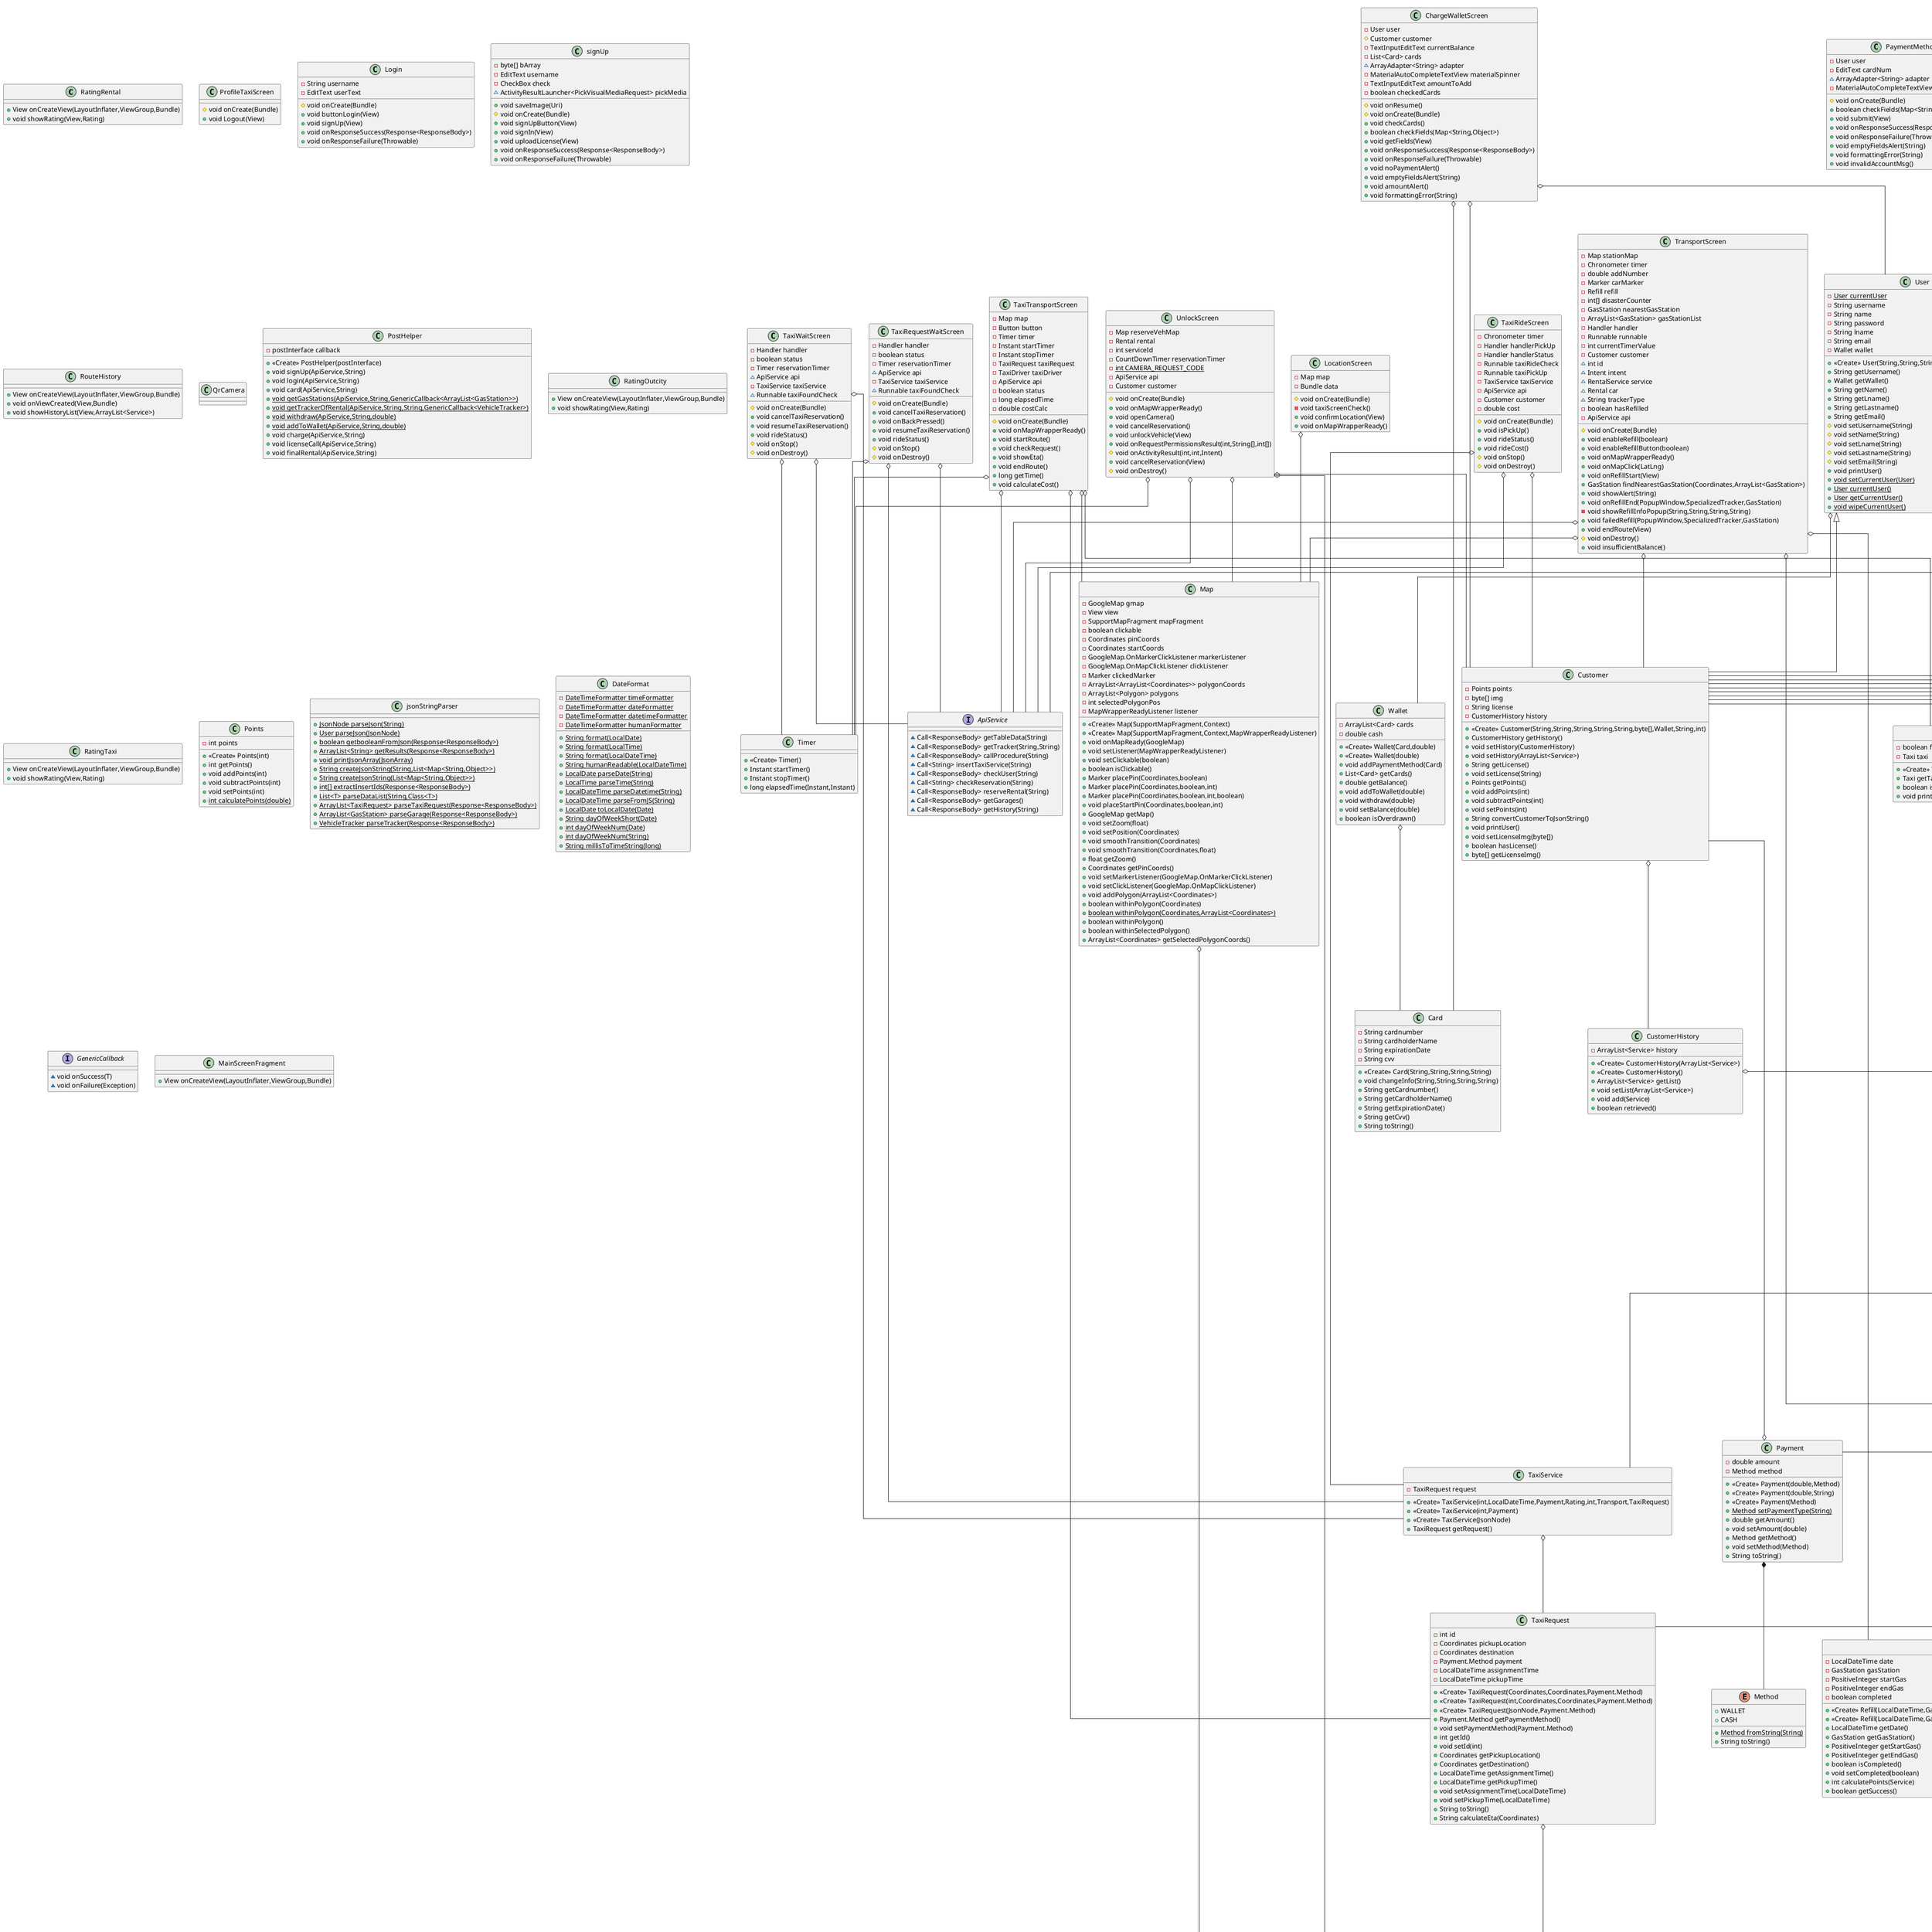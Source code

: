 @startuml

skinparam linetype ortho

class RatingRental {
+ View onCreateView(LayoutInflater,ViewGroup,Bundle)
+ void showRating(View,Rating)
}

class TaxiWaitScreen {
- Handler handler
- boolean status
- Timer reservationTimer
~ ApiService api
- TaxiService taxiService
~ Runnable taxiFoundCheck
# void onCreate(Bundle)
+ void cancelTaxiReservation()
+ void resumeTaxiReservation()
+ void rideStatus()
# void onStop()
# void onDestroy()
}


abstract class Transport {
- int id
- String model
- String manufacturer
- String manuf_year
+ <<Create>> Transport(int,String,String,String)
+ <<Create>> Transport()
+ String getModel()
+ String getManufacturer()
+ String getManufYear()
+ int getId()
+ String getTitle()
}


class RatingScreen {
- int servicePos
- Service service
- Customer customer
# void onCreate(Bundle)
+ void submit(View)
+ boolean validateRating(Float,Float,String)
- void saveRating(Float,Float,String)
}

class TaxiTransportScreen {
- Map map
- Button button
- Timer timer
- Instant startTimer
- Instant stopTimer
- TaxiRequest taxiRequest
- TaxiDriver taxiDriver
- ApiService api
- boolean status
- long elapsedTime
- double costCalc
# void onCreate(Bundle)
+ void onMapWrapperReady()
+ void startRoute()
+ void checkRequest()
+ void showEta()
+ void endRoute()
+ long getTime()
+ void calculateCost()
}


class Tracker {
- Coordinates coords
+ <<Create>> Tracker(double,double)
+ <<Create>> Tracker(Coordinates)
+ <<Create>> Tracker(LatLng)
+ void getCoordsFromDatabase()
+ Coordinates getCoords()
+ void setCoords(Coordinates)
}


class GasStation {
- int id
- Coordinates coords
- double gasPrice
+ <<Create>> GasStation(int,Coordinates,double)
+ int getid()
+ Coordinates getCoords()
+ double getGasPrice()
+ double calculateGasPrice(int)
+ String toString()
}


interface ApiService {
~ Call<ResponseBody> getTableData(String)
~ Call<ResponseBody> getTracker(String,String)
~ Call<ResponseBody> callProcedure(String)
~ Call<String> insertTaxiService(String)
~ Call<ResponseBody> checkUser(String)
~ Call<String> checkReservation(String)
~ Call<ResponseBody> reserveRental(String)
~ Call<ResponseBody> getGarages()
~ Call<ResponseBody> getHistory(String)
}

enum RatingType {
+  RENTAL
+  OUTCITY
+  TAXI
}

class MainScreen {
~ Customer customer
# void onCreate(Bundle)
+ void inCity(View)
+ void toCoupons(View)
+ void outCity(View)
+ void addCardButton2(View)
+ void chargeWallet(View)
+ void addLicenseButton(View)
+ void logout(View)
+ void overdrawnError()
+ void licenseErrorMsg()
}


class ProfileTaxiScreen {
# void onCreate(Bundle)
+ void Logout(View)
}

class TaxiRideScreen {
- Chronometer timer
- Handler handlerPickUp
- Handler handlerStatus
- Runnable taxiRideCheck
- Runnable taxiPickUp
- TaxiService taxiService
- ApiService api
- Customer customer
- double cost
# void onCreate(Bundle)
+ void isPickUp()
+ void rideStatus()
+ void rideCost()
# void onStop()
# void onDestroy()
}


class OutCityCar {
+ <<Create>> OutCityCar(String,double,int,int,String,String,String)
+ <<Create>> OutCityCar(JsonNode)
}

class InCityVehicleScreen {
- Intent locationIntent
- ActivityResultLauncher<Intent> activityResultLauncher
- Map vehicleMap
- Coordinates selectedCoords
- Bundle locationScreenData
- VehicleListAdapter vehicleListAdapter
- String type
- int markerIcon
# void onCreate(Bundle)
+ void onMapWrapperReady()
+ boolean onMarkerClick(Marker)
+ void onItemClick(AdapterView<?>,View,int,long)
+ void inputLocation(View)
+ void onActivityResult(ActivityResult)
+ void getVehicles(GenericCallback<ArrayList<Rental>>)
}


class ElectricScooter {
+ <<Create>> ElectricScooter(boolean,int,String,String,String,double,Coordinates)
+ <<Create>> ElectricScooter()
+ <<Create>> ElectricScooter(JsonNode)
+ boolean requiresLicense()
+ boolean validLicense(String)
+ String toString()
}

class Coupon {
- int id
- String name
- int points
- double money
- LocalDateTime expirationDate
- int supply
+ <<Create>> Coupon(int,String,int,double,LocalDateTime,int)
+ <<Create>> Coupon(JsonNode)
+ int getId()
+ String getName()
+ int getPoints()
+ double getMoney()
+ LocalDateTime getExpirationDate()
+ int getSupply()
+ String toString()
+ void updateSupply(int)
+ void updateSupply()
+ boolean limited()
+ boolean hasExpired()
}


class Taxi {
- String licence_plate
- Coordinates coords
+ <<Create>> Taxi(int,String,String,String,String,double,double)
+ <<Create>> Taxi(int,String,String,String,String,Coordinates)
+ <<Create>> Taxi(int,String,String,String,String)
+ <<Create>> Taxi(JsonNode)
+ String getLicence_plate()
+ void setLicence_plate(String)
+ Coordinates getCoords()
+ void setCoords(Coordinates)
+ void gpsLocation()
}


class LicenseScreen {
- ImageView image
# byte[] bArray
- User user
- Customer customer
- TextView text
- long fileSize
- String fileExtension
~ ActivityResultLauncher<PickVisualMediaRequest> pickMedia
# void onCreate(Bundle)
+ void saveImage(Uri)
+ void showImage(byte[])
+ void attachPhoto(View)
+ void onSubmit(View)
+ void onResponseSuccess(Response<ResponseBody>)
+ void onResponseFailure(Throwable)
- long getFileSize(Uri)
- String getFileExtension(Uri)
- String getPathFromUri(Uri)
- boolean isImageExtension(String)
}


class TaxiRequest {
- int id
- Coordinates pickupLocation
- Coordinates destination
- Payment.Method payment
- LocalDateTime assignmentTime
- LocalDateTime pickupTime
+ <<Create>> TaxiRequest(Coordinates,Coordinates,Payment.Method)
+ <<Create>> TaxiRequest(int,Coordinates,Coordinates,Payment.Method)
+ <<Create>> TaxiRequest(JsonNode,Payment.Method)
+ Payment.Method getPaymentMethod()
+ void setPaymentMethod(Payment.Method)
+ int getId()
+ void setId(int)
+ Coordinates getPickupLocation()
+ Coordinates getDestination()
+ LocalDateTime getAssignmentTime()
+ LocalDateTime getPickupTime()
+ void setAssignmentTime(LocalDateTime)
+ void setPickupTime(LocalDateTime)
+ String toString()
+ String calculateEta(Coordinates)
}


class CityCar {
- String license_plate
+ <<Create>> CityCar(String,boolean,int,String,String,String,double,Coordinates,PositiveInteger)
+ <<Create>> CityCar()
+ <<Create>> CityCar(JsonNode)
+ boolean requiresLicense()
+ boolean validLicense(String)
+ String getLicensePlate()
+ String toString()
}

class OfferScreen {
~ Customer customer
~ TextView balanceField
~ OfferListAdapter adapter
~ ArrayList<Coupon> data
# void onCreate(Bundle)
+ void updateFields()
+ void onClick(View)
- void redeem(Coupon)
+ void noOffersMsg()
+ void insufficientPointsMsg()
+ void expiredMsg()
+ void outOfStockMsg()
}

class GarageListAdapter {
- Context context
- ArrayList<Garage> garages
- int icon
+ <<Create>> GarageListAdapter(Context,ArrayList<Garage>)
+ int getCount()
+ Object getItem(int)
+ long getItemId(int)
+ View getView(int,View,ViewGroup)
}

class Bicycle {
+ <<Create>> Bicycle(boolean,int,String,String,String,double,Coordinates)
+ <<Create>> Bicycle()
+ <<Create>> Bicycle(JsonNode)
+ boolean requiresLicense()
+ boolean validLicense(String)
+ String toString()
}

class TaxiService {
- TaxiRequest request
+ <<Create>> TaxiService(int,LocalDateTime,Payment,Rating,int,Transport,TaxiRequest)
+ <<Create>> TaxiService(int,Payment)
+ <<Create>> TaxiService(JsonNode)
+ TaxiRequest getRequest()
}


class Location {
- String address
+ <<Create>> Location(double,double,String)
+ <<Create>> Location(Coordinates,String)
+ String getAddress()
}

abstract class Rental {
- double rate
- VehicleTracker tracker
- boolean freeStatus
+ <<Create>> Rental(boolean,int,String,String,String,double,Coordinates)
+ <<Create>> Rental()
+ <<Create>> Rental(boolean,int,String,String,String,double,VehicleTracker)
+ double getRate()
+ boolean isFree()
+ void setFreeStatus(boolean)
+ VehicleTracker getTracker()
+ {abstract}boolean requiresLicense()
+ {abstract}boolean validLicense(String)
+ {abstract}String toString()
+ boolean acceptsGas()
+ double calculateCharge(double)
+ void setTracker(VehicleTracker)
}

class User {
- {static} User currentUser
- String username
- String name
- String password
- String lname
- String email
- Wallet wallet
+ <<Create>> User(String,String,String,String,String,Wallet)
+ String getUsername()
+ Wallet getWallet()
+ String getName()
+ String getLname()
+ String getLastname()
+ String getEmail()
# void setUsername(String)
# void setName(String)
# void setLname(String)
# void setLastname(String)
# void setEmail(String)
+ void printUser()
+ {static} void setCurrentUser(User)
+ {static} User currentUser()
+ {static} User getCurrentUser()
+ {static} void wipeCurrentUser()
}

class Login {
- String username
- EditText userText
# void onCreate(Bundle)
+ void buttonLogin(View)
+ void signUp(View)
+ void onResponseSuccess(Response<ResponseBody>)
+ void onResponseFailure(Throwable)
}

class Payment {
- double amount
- Method method
+ <<Create>> Payment(double,Method)
+ <<Create>> Payment(double,String)
+ <<Create>> Payment(Method)
+ {static} Method setPaymentType(String)
+ double getAmount()
+ void setAmount(double)
+ Method getMethod()
+ void setMethod(Method)
+ String toString()
}


enum Method {
+  WALLET
+  CASH
+ {static} Method fromString(String)
+ String toString()
}


class UnlockScreen {
- Map reserveVehMap
- Rental rental
- int serviceId
- CountDownTimer reservationTimer
- {static} int CAMERA_REQUEST_CODE
- ApiService api
- Customer customer
# void onCreate(Bundle)
+ void onMapWrapperReady()
+ void openCamera()
+ void cancelReservation()
+ void unlockVehicle(View)
+ void onRequestPermissionsResult(int,String[],int[])
# void onActivityResult(int,int,Intent)
+ void cancelReservation(View)
# void onDestroy()
}


abstract class Service {
- int id
- LocalDateTime creationDate
- Payment payment
- Rating rating
- Transport transport
- int earnedPoints
+ <<Create>> Service(int,LocalDateTime,Payment,Rating,int,Transport)
+ <<Create>> Service(int,Payment)
+ Rating rate(Float,Float,String)
+ Rating getRating()
+ Transport getTransport()
+ LocalDateTime getCreationDate()
+ int getId()
+ Payment getPayment()
+ void addPoints(int)
+ int getPoints()
+ Payment.Method getPaymentMethod()
+ String toString()
+ void setPayment(Payment)
}


class GarageReservationForm {
- OutCityTransport vehicle
- Garage garage
- Date selectedDate
- int hours
- int minutes
- int daysToRent
~ Customer customer
# void onCreate(Bundle)
+ void onDatetimeClick(View)
+ void onCancel(View)
+ void onSubmit(View)
+ void onClose(View)
+ void invalidFormMsg(String,String)
+ void noMoneyMsg()
}


class TaxiRequestsScreen {
- RecyclerView requestView
- TaxiRequestAdapter requestAdapter
- TaxiDriver taxiDriver
~ ApiService api
# void onCreate(Bundle)
+ void taxiRequestSelect()
+ void taxiRequestSelect(View)
}


class Map {
- GoogleMap gmap
- View view
- SupportMapFragment mapFragment
- boolean clickable
- Coordinates pinCoords
- Coordinates startCoords
- GoogleMap.OnMarkerClickListener markerListener
- GoogleMap.OnMapClickListener clickListener
- Marker clickedMarker
- ArrayList<ArrayList<Coordinates>> polygonCoords
- ArrayList<Polygon> polygons
- int selectedPolygonPos
- MapWrapperReadyListener listener
+ <<Create>> Map(SupportMapFragment,Context)
+ <<Create>> Map(SupportMapFragment,Context,MapWrapperReadyListener)
+ void onMapReady(GoogleMap)
+ void setListener(MapWrapperReadyListener)
+ void setClickable(boolean)
+ boolean isClickable()
+ Marker placePin(Coordinates,boolean)
+ Marker placePin(Coordinates,boolean,int)
+ Marker placePin(Coordinates,boolean,int,boolean)
+ void placeStartPin(Coordinates,boolean,int)
+ GoogleMap getMap()
+ void setZoom(float)
+ void setPosition(Coordinates)
+ void smoothTransition(Coordinates)
+ void smoothTransition(Coordinates,float)
+ float getZoom()
+ Coordinates getPinCoords()
+ void setMarkerListener(GoogleMap.OnMarkerClickListener)
+ void setClickListener(GoogleMap.OnMapClickListener)
+ void addPolygon(ArrayList<Coordinates>)
+ boolean withinPolygon(Coordinates)
+ {static} boolean withinPolygon(Coordinates,ArrayList<Coordinates>)
+ boolean withinPolygon()
+ boolean withinSelectedPolygon()
+ ArrayList<Coordinates> getSelectedPolygonCoords()
}

class Timer {
+ <<Create>> Timer()
+ Instant startTimer()
+ Instant stopTimer()
+ long elapsedTime(Instant,Instant)
}

class signUp {
- byte[] bArray
- EditText username
- CheckBox check
~ ActivityResultLauncher<PickVisualMediaRequest> pickMedia
+ void saveImage(Uri)
# void onCreate(Bundle)
+ void signUpButton(View)
+ void signIn(View)
+ void uploadLicense(View)
+ void onResponseSuccess(Response<ResponseBody>)
+ void onResponseFailure(Throwable)
}


abstract class OutCityTransport {
- String licensePlate
- int seats
- double rate
+ <<Create>> OutCityTransport(String,double,int,int,String,String,String)
+ String getLicensePlate()
+ int getSeats()
+ double getRate()
}




class Motorcycle {
- String license_plate
+ <<Create>> Motorcycle(String,boolean,int,String,String,String,double,Coordinates,PositiveInteger)
+ <<Create>> Motorcycle()
+ <<Create>> Motorcycle(JsonNode)
+ boolean requiresLicense()
+ boolean validLicense(String)
+ String getLicensePlate()
+ String toString()
}


class Wallet {
- ArrayList<Card> cards
- double cash
+ <<Create>> Wallet(Card,double)
+ <<Create>> Wallet(double)
+ void addPaymentMethod(Card)
+ List<Card> getCards()
+ double getBalance()
+ void addToWallet(double)
+ void withdraw(double)
+ void setBalance(double)
+ boolean isOverdrawn()
}


class RouteHistory {
+ View onCreateView(LayoutInflater,ViewGroup,Bundle)
+ void onViewCreated(View,Bundle)
+ void showHistoryList(View,ArrayList<Service>)
}

class MainScreenTaxi {
~ TaxiDriver taxiDriver
# void onCreate(Bundle)
+ void taxiRequests(View)
+ void profile(View)
}


class VehicleTracker {
- double distanceTraveled
- boolean isStopped
+ <<Create>> VehicleTracker(Coordinates,double)
+ <<Create>> VehicleTracker(Coordinates)
+ <<Create>> VehicleTracker(Coordinates,double,boolean)
+ double getDistanceTraveled()
+ boolean isStopped()
+ int calculatePoints()
}


class InCityScreen {
- Intent rentalIntent
- Intent taxiIntent
~ Customer customer
# void onCreate(Bundle)
+ void onVehicleSelect(View)
+ void Taxi(View)
}


class QrCamera {
}
class SpecializedTracker {
~ PositiveInteger gas
+ <<Create>> SpecializedTracker(Coordinates,PositiveInteger)
+ <<Create>> SpecializedTracker(Coordinates,double,boolean,PositiveInteger)
+ PositiveInteger getGas()
}


class GarageInfoScreen {
- ArrayList<OutCityTransport> vehicles
- Garage selectedGarage
# void onCreate(Bundle)
+ void back(View)
+ void onItemClick(AdapterView<?>,View,int,long)
}


class OutCityVehicleListAdapter {
- Context context
- ArrayList<OutCityTransport> vehicles
+ <<Create>> OutCityVehicleListAdapter(Context,ArrayList<OutCityTransport>)
+ int getCount()
+ Object getItem(int)
+ long getItemId(int)
+ View getView(int,View,ViewGroup)
+ View emptyRow(ViewGroup)
}


class TaxiDriver {
- boolean free_status
- Taxi taxi
+ <<Create>> TaxiDriver(String,String,String,String,String,Wallet,boolean,Taxi)
+ Taxi getTaxi()
+ boolean isFreeStatus()
+ void printUser()
}


abstract class InCityTransport {
+ <<Create>> InCityTransport(int,String,String,String)
+ <<Create>> InCityTransport()
}

class PaymentMethodScreen {
- User user
- EditText cardNum
~ ArrayAdapter<String> adapter
- MaterialAutoCompleteTextView materialSpinner
# void onCreate(Bundle)
+ boolean checkFields(Map<String,Object>)
+ void submit(View)
+ void onResponseSuccess(Response<ResponseBody>)
+ void onResponseFailure(Throwable)
+ void emptyFieldsAlert(String)
+ void formattingError(String)
+ void invalidAccountMsg()
}


class PostHelper {
- postInterface callback
+ <<Create>> PostHelper(postInterface)
+ void signUp(ApiService,String)
+ void login(ApiService,String)
+ void card(ApiService,String)
+ {static} void getGasStations(ApiService,String,GenericCallback<ArrayList<GasStation>>)
+ {static} void getTrackerOfRental(ApiService,String,String,GenericCallback<VehicleTracker>)
+ {static} void withdraw(ApiService,String,double)
+ {static} void addToWallet(ApiService,String,double)
+ void charge(ApiService,String)
+ void licenseCall(ApiService,String)
+ void finalRental(ApiService,String)
}


class Refill {
- LocalDateTime date
- GasStation gasStation
- PositiveInteger startGas
- PositiveInteger endGas
- boolean completed
+ <<Create>> Refill(LocalDateTime,GasStation,PositiveInteger,PositiveInteger)
+ <<Create>> Refill(LocalDateTime,GasStation,PositiveInteger,PositiveInteger,boolean)
+ LocalDateTime getDate()
+ GasStation getGasStation()
+ PositiveInteger getStartGas()
+ PositiveInteger getEndGas()
+ boolean isCompleted()
+ void setCompleted(boolean)
+ int calculatePoints(Service)
+ boolean getSuccess()
}


class TaxiRequestAdapter {
- List<TaxiRequest> taxiRequests
- Context context
- ApiService api
- TaxiDriver taxiDriver
- TaxiRequest taxiRequest
+ <<Create>> TaxiRequestAdapter(List<TaxiRequest>,Context,TaxiDriver)
+ RequestView onCreateViewHolder(ViewGroup,int)
+ void onBindViewHolder(RequestView,int)
+ void checkRequest()
+ void acceptRequest()
+ void clearData()
+ int getItemCount()
}


class TaxiRequestAdapter$RequestView {
~ TextView number
~ TextView start
~ TextView end
~ Button accept
+ <<Create>> RequestView(View)
}


class RentalService {
- Refill refill
+ <<Create>> RentalService(int,LocalDateTime,Payment,Rating,int,Transport)
+ <<Create>> RentalService(JsonNode)
+ {static} Rental makeRental(JsonNode)
+ void setRefill(Refill)
+ Refill getRefill()
}


class LocationScreen {
- Map map
- Bundle data
# void onCreate(Bundle)
- void taxiScreenCheck()
+ void confirmLocation(View)
+ void onMapWrapperReady()
}


class RatingOutcity {
+ View onCreateView(LayoutInflater,ViewGroup,Bundle)
+ void showRating(View,Rating)
}

class ChargeWalletScreen {
- User user
# Customer customer
- TextInputEditText currentBalance
- List<Card> cards
~ ArrayAdapter<String> adapter
- MaterialAutoCompleteTextView materialSpinner
- TextInputEditText amountToAdd
- boolean checkedCards
# void onResume()
# void onCreate(Bundle)
+ void checkCards()
+ boolean checkFields(Map<String,Object>)
+ void getFields(View)
+ void onResponseSuccess(Response<ResponseBody>)
+ void onResponseFailure(Throwable)
+ void noPaymentAlert()
+ void emptyFieldsAlert(String)
+ void amountAlert()
+ void formattingError(String)
}


class RatingTaxi {
+ View onCreateView(LayoutInflater,ViewGroup,Bundle)
+ void showRating(View,Rating)
}

class Points {
- int points
+ <<Create>> Points(int)
+ int getPoints()
+ void addPoints(int)
+ void subtractPoints(int)
+ void setPoints(int)
+ {static} int calculatePoints(double)
}


class jsonStringParser {
+ {static} JsonNode parseJson(String)
+ {static} User parseJson(JsonNode)
+ {static} boolean getbooleanFromJson(Response<ResponseBody>)
+ {static} ArrayList<String> getResults(Response<ResponseBody>)
+ {static} void printJsonArray(JsonArray)
+ {static} String createJsonString(String,List<Map<String,Object>>)
+ {static} String createJsonString(List<Map<String,Object>>)
+ {static} int[] extractInsertIds(Response<ResponseBody>)
+ {static} List<T> parseDataList(String,Class<T>)
+ {static} ArrayList<TaxiRequest> parseTaxiRequest(Response<ResponseBody>)
+ {static} ArrayList<GasStation> parseGarage(Response<ResponseBody>)
+ {static} VehicleTracker parseTracker(Response<ResponseBody>)
}

class OutCityScreen {
- RecyclerView recyclerView
- Bundle locationScreenData
- Intent locationIntent
- ActivityResultLauncher<Intent> activityResultLauncher
- ArrayList<Coordinates> polygon
# void onCreate(Bundle)
+ void inputLocation(View)
- void retrieveGarages(GenericCallback<ArrayList<Garage>>)
+ void onActivityResult(ActivityResult)
+ void onItemClick(AdapterView<?>,View,int,long)
+ void noGarageMsg()
}

class Rating {
- Integer vehicleStars
- Integer driverStars
- Integer garageStars
- String comment
- RatingType type
+ <<Create>> Rating(String,int)
+ <<Create>> Rating(String,int,int,RatingType)
+ <<Create>> Rating(JsonNode)
+ {static} Rating makeRating(JsonNode)
+ String getComment()
+ int getVehicleStars()
+ int getGarageStars()
+ int getDriverStars()
+ RatingType getType()
}


class Coordinates {
# double lat
# double lng
+ <<Create>> Coordinates(double,double)
+ <<Create>> Coordinates(Coordinates)
+ <<Create>> Coordinates(LatLng)
+ <<Create>> Coordinates(JsonNode)
+ {static} Coordinates parseCoords(String)
+ double getLat()
+ double getLng()
+ void setLat(double)
+ void setLng(double)
+ String toString()
+ LatLng toLatLng()
+ boolean withinRadius(Coordinates,float)
+ float distance(Coordinates)
+ double estimateTaxiCost(Coordinates)
+ String coordsToJson()
}


class DateFormat {
- {static} DateTimeFormatter timeFormatter
- {static} DateTimeFormatter dateFormatter
- {static} DateTimeFormatter datetimeFormatter
- {static} DateTimeFormatter humanFormatter
+ {static} String format(LocalDate)
+ {static} String format(LocalTime)
+ {static} String format(LocalDateTime)
+ {static} String humanReadable(LocalDateTime)
+ {static} LocalDate parseDate(String)
+ {static} LocalTime parseTime(String)
+ {static} LocalDateTime parseDatetime(String)
+ {static} LocalDateTime parseFromJS(String)
+ {static} LocalDate toLocalDate(Date)
+ {static} String dayOfWeekShort(Date)
+ {static} int dayOfWeekNum(Date)
+ {static} int dayOfWeekNum(String)
+ {static} String millisToTimeString(long)
}


interface GenericCallback {
~ void onSuccess(T)
~ void onFailure(Exception)
}

class OfferListAdapter {
- Context context
- ArrayList<Coupon> dataList
- View.OnClickListener listener
+ <<Create>> OfferListAdapter(Context,ArrayList<Coupon>,View.OnClickListener)
+ <<Create>> OfferListAdapter(Context,Coupon)
+ RecyclerView.ViewHolder onCreateViewHolder(ViewGroup,int)
+ void onBindViewHolder(RecyclerView.ViewHolder,int)
+ int getItemCount()
+ Coupon getItem(int)
+ void remove(int)
}


class OfferListAdapter$MyViewHolder {
- ImageView icon
- TextView nameField
- TextView dateField
- TextView amountField
- TextView pointsField
- TextView supplyField
+ <<Create>> MyViewHolder(View)
}


class EndRideScreen {
- Bundle bundle
- User user
# byte[] bArray1
- long[] imageSize
- TextView durationField
- CheckBox check1
- Button photoButton1
- boolean checked1
- RentalService service
- double cost
- int points
~ ActivityResultLauncher<PickVisualMediaRequest> pickMedia
# void onCreate(Bundle)
- long getFileSize(Uri)
+ void attachPhoto(View)
+ void saveImage(Uri,long)
+ void submit(View)
+ void onResponseSuccess(Response<ResponseBody>)
+ void onResponseFailure(Throwable)
+ void bigFileSize(int)
}


class Garage {
- int id
- String name
- Location location
- String availableHours
- ArrayList<OutCityTransport> vehicles
+ <<Create>> Garage(int,String,Location,String,ArrayList<OutCityTransport>)
+ <<Create>> Garage(int,String,Location,String)
+ <<Create>> Garage(int,String,String,Coordinates,String,ArrayList<OutCityTransport>)
+ <<Create>> Garage(int,String,String,Coordinates,String)
+ int getId()
+ Location getLocation()
+ Coordinates getCoords()
+ String getAddress()
+ String getName()
+ String getAvailableHours()
+ ArrayList<OutCityTransport> getVehicles()
}


class Van {
+ <<Create>> Van(String,double,int,int,String,String,String)
+ <<Create>> Van(JsonNode)
}

class MainScreenFragment {
+ View onCreateView(LayoutInflater,ViewGroup,Bundle)
}

class TransportScreen {
- Map stationMap
- Chronometer timer
- double addNumber
- Marker carMarker
- Refill refill
- int[] disasterCounter
- GasStation nearestGasStation
- ArrayList<GasStation> gasStationList
- Handler handler
- Runnable runnable
- int currentTimerValue
- Customer customer
~ int id
~ Intent intent
~ RentalService service
~ Rental car
~ String trackerType
- boolean hasRefilled
- ApiService api
# void onCreate(Bundle)
+ void enableRefill(boolean)
+ void enableRefillButton(boolean)
+ void onMapWrapperReady()
+ void onMapClick(LatLng)
+ void onRefillStart(View)
+ GasStation findNearestGasStation(Coordinates,ArrayList<GasStation>)
+ void showAlert(String)
+ void onRefillEnd(PopupWindow,SpecializedTracker,GasStation)
- void showRefillInfoPopup(String,String,String,String)
+ void failedRefill(PopupWindow,SpecializedTracker,GasStation)
+ void endRoute(View)
# void onDestroy()
+ void insufficientBalance()
}


class Card {
- String cardnumber
- String cardholderName
- String expirationDate
- String cvv
+ <<Create>> Card(String,String,String,String)
+ void changeInfo(String,String,String,String)
+ String getCardnumber()
+ String getCardholderName()
+ String getExpirationDate()
+ String getCvv()
+ String toString()
}

class CustomerHistory {
- ArrayList<Service> history
+ <<Create>> CustomerHistory(ArrayList<Service>)
+ <<Create>> CustomerHistory()
+ ArrayList<Service> getList()
+ void setList(ArrayList<Service>)
+ void add(Service)
+ boolean retrieved()
}


class Customer {
- Points points
- byte[] img
- String license
- CustomerHistory history
+ <<Create>> Customer(String,String,String,String,String,byte[],Wallet,String,int)
+ CustomerHistory getHistory()
+ void setHistory(CustomerHistory)
+ void setHistory(ArrayList<Service>)
+ String getLicense()
+ void setLicense(String)
+ Points getPoints()
+ void addPoints(int)
+ void subtractPoints(int)
+ void setPoints(int)
+ String convertCustomerToJsonString()
+ void printUser()
+ void setLicenseImg(byte[])
+ boolean hasLicense()
+ byte[] getLicenseImg()
}


class HistoryListAdapter {
- Context context
- ArrayList<Service> dataList
- boolean clickable
- {static} int TAXI
- {static} int RENTAL
- {static} int OUTCITY
+ <<Create>> HistoryListAdapter(Context,ArrayList<Service>)
+ <<Create>> HistoryListAdapter(Context,Service)
+ int getItemViewType(int)
+ RecyclerView.ViewHolder onCreateViewHolder(ViewGroup,int)
+ void onBindViewHolder(RecyclerView.ViewHolder,int)
+ void onClick(View)
+ int getItemCount()
}


class HistoryListAdapter$RentalViewHolder {
- ImageView icon
- TextView titleField
- TextView dateField
- TextView idField
- TextView amountField
+ <<Create>> RentalViewHolder(View)
}


class HistoryListAdapter$OutCityViewHolder {
- ImageView icon
- TextView titleField
- TextView dateField
- TextView idField
- TextView amountField
- TextView garageNameField
- TextView garageIdField
+ <<Create>> OutCityViewHolder(View)
}

class TaxiRequestWaitScreen {
- Handler handler
- boolean status
- Timer reservationTimer
~ ApiService api
- TaxiService taxiService
~ Runnable taxiFoundCheck
# void onCreate(Bundle)
+ void cancelTaxiReservation()
+ void onBackPressed()
+ void resumeTaxiReservation()
+ void rideStatus()
# void onStop()
# void onDestroy()
}


class HistoryListAdapter$TaxiViewHolder {
- ImageView icon
- TextView titleField
- TextView dateField
- TextView idField
- TextView amountField
- TextView fromField
- TextView toField
+ <<Create>> TaxiViewHolder(View)
}


class PositiveInteger {
- int value
+ <<Create>> PositiveInteger(int)
+ int getValue()
+ void setValue(int)
+ int posDiff(PositiveInteger)
}


class OutCityService {
- String garageName
- int garageId
+ <<Create>> OutCityService(String,int,int,LocalDateTime,Payment,Rating,int,Transport)
+ <<Create>> OutCityService(JsonNode)
+ {static} OutCityTransport makeVehicle(JsonNode)
+ String getGarageName()
+ int getGarageId()
}


class TaxiScreen {
- ActivityResultLauncher<Intent> activityResultLauncher
- Bundle destinationScreenData
- Location location
- Coordinates destinationCoord
- float zoom
~ Customer customer
~ double finalCostEstimated
~ ApiService api
# void onCreate(Bundle)
+ void findTaxi(View)
+ void insertDestination(View)
- int paymentCheck()
- void enableTaxiBtn(Boolean)
- boolean checkLocField()
- void gpsLocation()
+ void onActivityResult(ActivityResult)
}

class VehicleListAdapter {
- Context context
- ArrayList<Rental> vehicles
- int icon
- Coordinates pos
+ <<Create>> VehicleListAdapter(Context,ArrayList<Rental>,int,Coordinates)
+ int getCount()
+ Object getItem(int)
+ long getItemId(int)
+ View getView(int,View,ViewGroup)
+ void remove(int)
+ void clearData()
}


class CustomerProfile {
- TextView username
- Customer customer
+ View onCreateView(LayoutInflater,ViewGroup,Bundle)
+ void loadFields()
+ void onResume()
}


OutCityTransport <|-- OutCityCar
Rental <|-- ElectricScooter
InCityTransport <|-- Taxi
Rental <|-- CityCar
Rental <|-- Bicycle
Service <|-- TaxiService
Coordinates <|-- Location
InCityTransport <|-- Rental
Transport <|-- OutCityTransport
Rental <|-- Motorcycle
Tracker <|-- VehicleTracker
VehicleTracker <|-- SpecializedTracker
User <|-- TaxiDriver
Transport <|-- InCityTransport
TaxiRequestAdapter +.. TaxiRequestAdapter$RequestView
Service <|-- RentalService
OfferListAdapter +.. OfferListAdapter$MyViewHolder
OutCityTransport <|-- Van
User <|-- Customer
HistoryListAdapter +.. HistoryListAdapter$RentalViewHolder
HistoryListAdapter +.. HistoryListAdapter$OutCityViewHolder
HistoryListAdapter +.. HistoryListAdapter$TaxiViewHolder
Service <|-- OutCityService
Service o--  Transport
Payment *-- Method
Taxi o-- Coordinates
Garage o-- Location
Garage o-- OutCityTransport
Rental o-- VehicleTracker
TaxiService o--	TaxiRequest
TaxiRequest o--	Coordinates
Refill o--	GasStation
GasStation o--	Coordinates
Service o--	Rating
RentalService o-- Refill
Service o-- Payment
Wallet o-- Card
User o-- Wallet
TaxiDriver o-- Taxi
Payment o-- Customer
GarageReservationForm o-- Garage
GarageReservationForm o-- OutCityTransport
RatingScreen o-- Service
MainScreen o-- Customer
TaxiRideScreen o-- Customer
TaxiRideScreen o-- TaxiService
TaxiRideScreen o-- ApiService
TaxiRequestsScreen o-- TaxiDriver
OutCityVehicleListAdapter o-- OutCityTransport
ChargeWalletScreen o-- User
InCityScreen o-- Customer
MainScreenTaxi o-- TaxiDriver
GarageListAdapter o-- Garage
TaxiRequestWaitScreen o-- TaxiService
CustomerHistory o-- Service
VehicleListAdapter o-- Rental
TaxiScreen o-- Coordinates
Map o-- Coordinates
Rating o-- RatingType
Refill  o-- PositiveInteger
TaxiRequest o-- Payment.Method
SpecializedTracker o-- PositiveInteger
InCityVehicleScreen o-- Coordinates
TaxiScreen o-- Location
UnlockScreen o-- Rental
HistoryListAdapter o-- Service
TaxiRequestAdapter o-- TaxiRequest
VehicleListAdapter o-- Coordinates
Tracker o-- Coordinates
TaxiRequestWaitScreen o-- Timer
UnlockScreen  o-- Timer
UnlockScreen o-- Map
UnlockScreen o-- ApiService
UnlockScreen o-- Customer
GarageInfoScreen o-- Garage
GarageInfoScreen o-- OutCityTransport
TaxiScreen o-- Customer
ChargeWalletScreen o-- Card
TaxiRequestsScreen o-- TaxiRequestAdapter
GarageReservationForm o-- Customer
OfferListAdapter o-- Coupon
Customer o-- CustomerHistory
PaymentMethodScreen o-- User
EndRideScreen o-- User
OutCityScreen o-- Coordinates
TaxiRequestWaitScreen o-- ApiService
OfferScreen o-- Customer
OfferScreen o-- OfferListAdapter
OfferScreen o-- Coupon
ChargeWalletScreen o-- Customer
TaxiWaitScreen o-- Timer
TaxiWaitScreen o-- ApiService
TaxiWaitScreen o-- TaxiService
LicenseScreen o-- User
LicenseScreen o-- Customer
LocationScreen o-- Map
TaxiTransportScreen o-- Map
TaxiTransportScreen o-- Timer
TaxiTransportScreen o-- TaxiRequest
TaxiTransportScreen o-- TaxiDriver
TaxiTransportScreen o-- ApiService
CustomerProfile o-- Customer
RatingScreen o-- Customer
TransportScreen o-- Map
TransportScreen o-- Refill
TransportScreen o-- GasStation
TransportScreen o-- Customer
TransportScreen o-- ApiService
TaxiRequestAdapter o-- TaxiDriver
TaxiRequestAdapter o-- ApiService
EndRideScreen o-- RentalService
@enduml